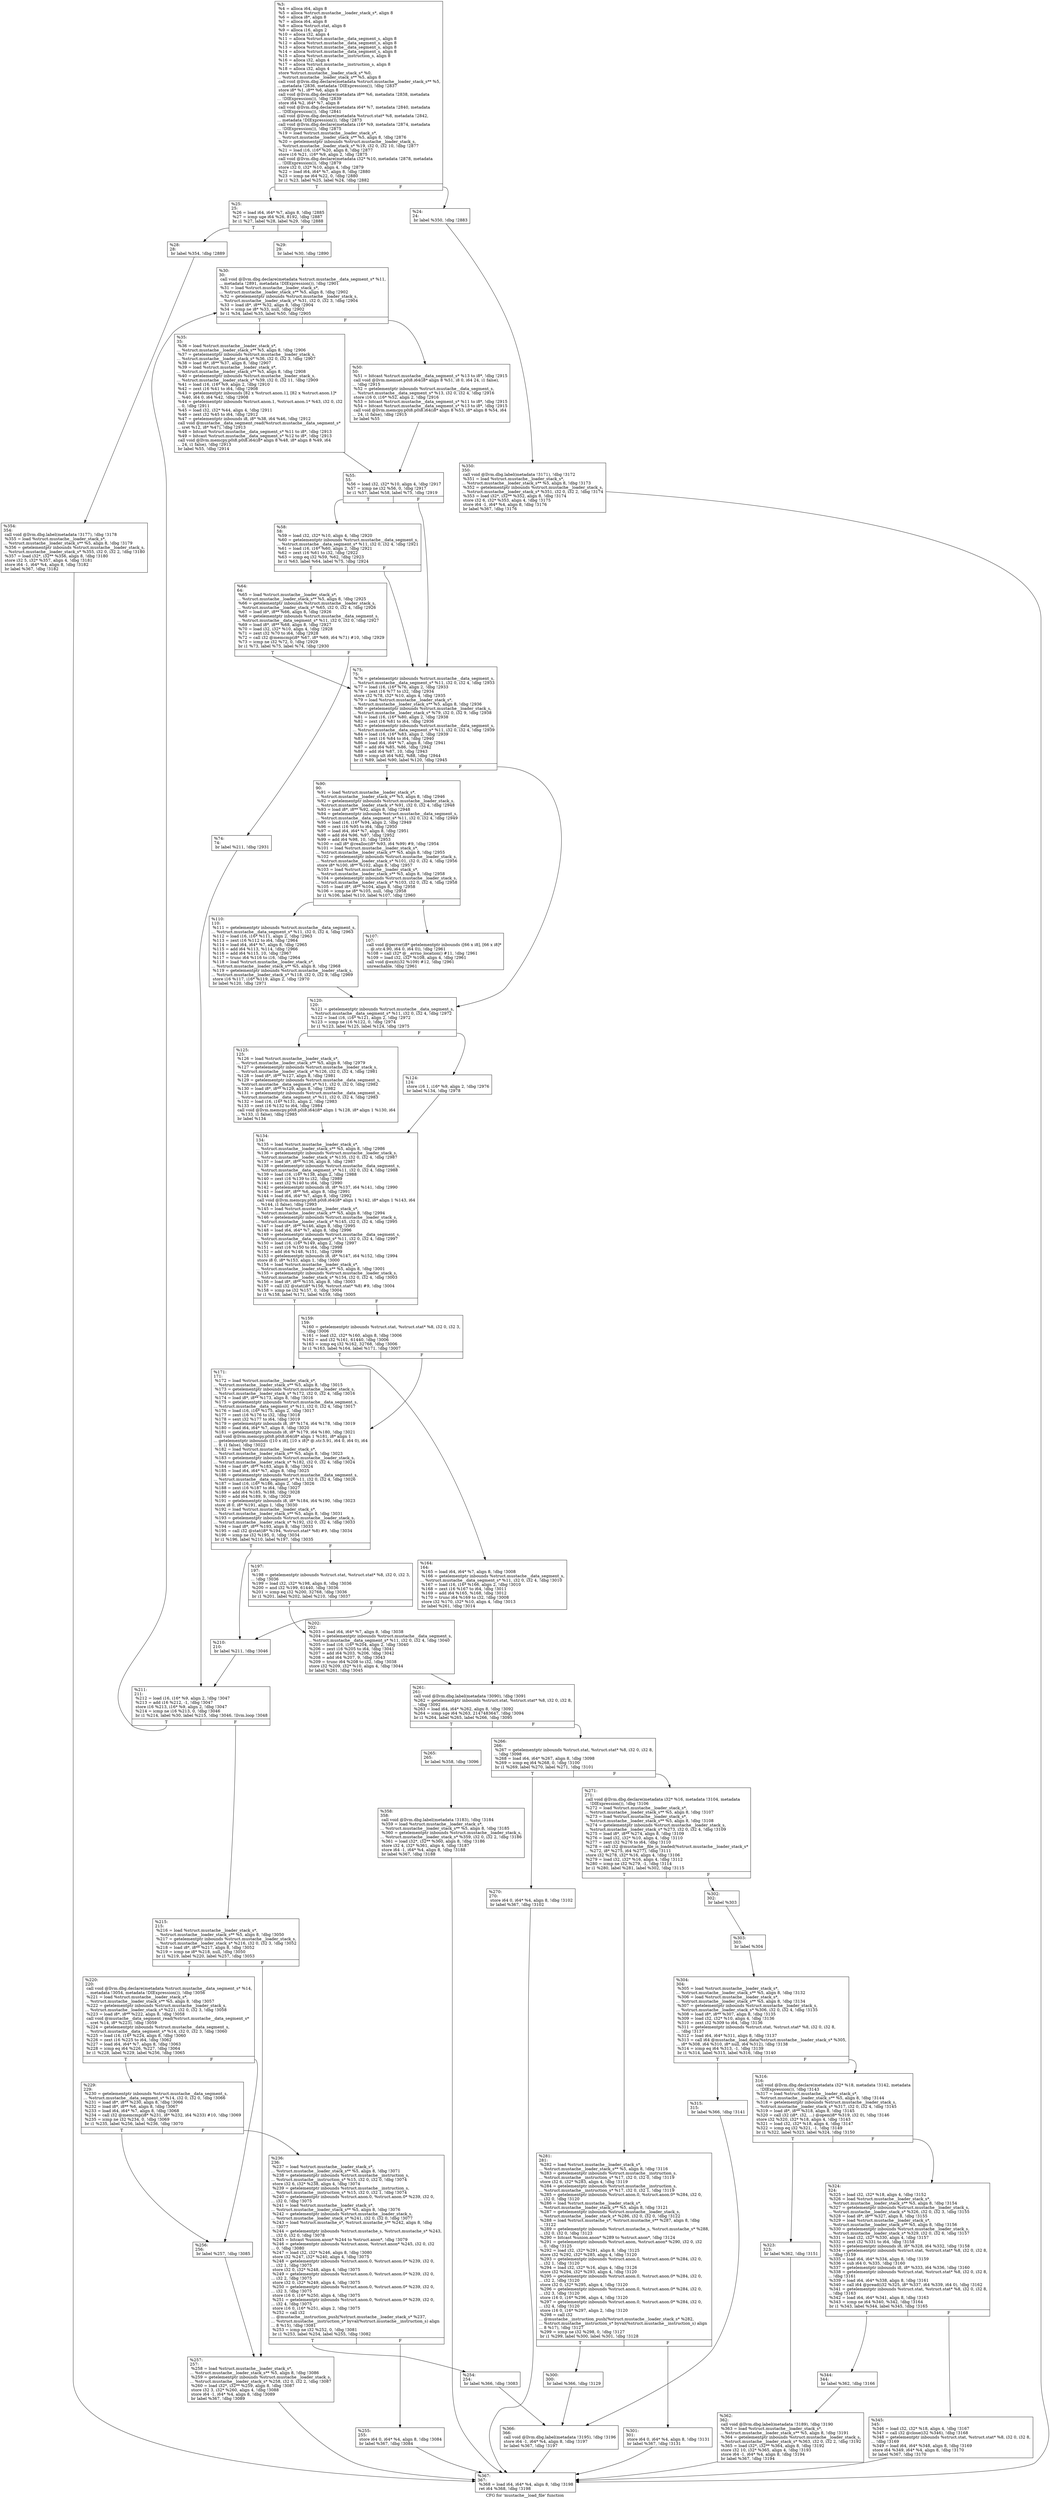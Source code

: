 digraph "CFG for 'mustache__load_file' function" {
	label="CFG for 'mustache__load_file' function";

	Node0x556851f8dc70 [shape=record,label="{%3:\l  %4 = alloca i64, align 8\l  %5 = alloca %struct.mustache__loader_stack_s*, align 8\l  %6 = alloca i8*, align 8\l  %7 = alloca i64, align 8\l  %8 = alloca %struct.stat, align 8\l  %9 = alloca i16, align 2\l  %10 = alloca i32, align 4\l  %11 = alloca %struct.mustache__data_segment_s, align 8\l  %12 = alloca %struct.mustache__data_segment_s, align 8\l  %13 = alloca %struct.mustache__data_segment_s, align 8\l  %14 = alloca %struct.mustache__data_segment_s, align 8\l  %15 = alloca %struct.mustache__instruction_s, align 8\l  %16 = alloca i32, align 4\l  %17 = alloca %struct.mustache__instruction_s, align 8\l  %18 = alloca i32, align 4\l  store %struct.mustache__loader_stack_s* %0,\l... %struct.mustache__loader_stack_s** %5, align 8\l  call void @llvm.dbg.declare(metadata %struct.mustache__loader_stack_s** %5,\l... metadata !2836, metadata !DIExpression()), !dbg !2837\l  store i8* %1, i8** %6, align 8\l  call void @llvm.dbg.declare(metadata i8** %6, metadata !2838, metadata\l... !DIExpression()), !dbg !2839\l  store i64 %2, i64* %7, align 8\l  call void @llvm.dbg.declare(metadata i64* %7, metadata !2840, metadata\l... !DIExpression()), !dbg !2841\l  call void @llvm.dbg.declare(metadata %struct.stat* %8, metadata !2842,\l... metadata !DIExpression()), !dbg !2873\l  call void @llvm.dbg.declare(metadata i16* %9, metadata !2874, metadata\l... !DIExpression()), !dbg !2875\l  %19 = load %struct.mustache__loader_stack_s*,\l... %struct.mustache__loader_stack_s** %5, align 8, !dbg !2876\l  %20 = getelementptr inbounds %struct.mustache__loader_stack_s,\l... %struct.mustache__loader_stack_s* %19, i32 0, i32 10, !dbg !2877\l  %21 = load i16, i16* %20, align 8, !dbg !2877\l  store i16 %21, i16* %9, align 2, !dbg !2875\l  call void @llvm.dbg.declare(metadata i32* %10, metadata !2878, metadata\l... !DIExpression()), !dbg !2879\l  store i32 0, i32* %10, align 4, !dbg !2879\l  %22 = load i64, i64* %7, align 8, !dbg !2880\l  %23 = icmp ne i64 %22, 0, !dbg !2880\l  br i1 %23, label %25, label %24, !dbg !2882\l|{<s0>T|<s1>F}}"];
	Node0x556851f8dc70:s0 -> Node0x556851f9abe0;
	Node0x556851f8dc70:s1 -> Node0x556851f9ab90;
	Node0x556851f9ab90 [shape=record,label="{%24:\l24:                                               \l  br label %350, !dbg !2883\l}"];
	Node0x556851f9ab90 -> Node0x556851f9bb80;
	Node0x556851f9abe0 [shape=record,label="{%25:\l25:                                               \l  %26 = load i64, i64* %7, align 8, !dbg !2885\l  %27 = icmp uge i64 %26, 8192, !dbg !2887\l  br i1 %27, label %28, label %29, !dbg !2888\l|{<s0>T|<s1>F}}"];
	Node0x556851f9abe0:s0 -> Node0x556851f9ac30;
	Node0x556851f9abe0:s1 -> Node0x556851f9ac80;
	Node0x556851f9ac30 [shape=record,label="{%28:\l28:                                               \l  br label %354, !dbg !2889\l}"];
	Node0x556851f9ac30 -> Node0x556851f9bbd0;
	Node0x556851f9ac80 [shape=record,label="{%29:\l29:                                               \l  br label %30, !dbg !2890\l}"];
	Node0x556851f9ac80 -> Node0x556851f9acd0;
	Node0x556851f9acd0 [shape=record,label="{%30:\l30:                                               \l  call void @llvm.dbg.declare(metadata %struct.mustache__data_segment_s* %11,\l... metadata !2891, metadata !DIExpression()), !dbg !2901\l  %31 = load %struct.mustache__loader_stack_s*,\l... %struct.mustache__loader_stack_s** %5, align 8, !dbg !2902\l  %32 = getelementptr inbounds %struct.mustache__loader_stack_s,\l... %struct.mustache__loader_stack_s* %31, i32 0, i32 3, !dbg !2904\l  %33 = load i8*, i8** %32, align 8, !dbg !2904\l  %34 = icmp ne i8* %33, null, !dbg !2902\l  br i1 %34, label %35, label %50, !dbg !2905\l|{<s0>T|<s1>F}}"];
	Node0x556851f9acd0:s0 -> Node0x556851f9ad20;
	Node0x556851f9acd0:s1 -> Node0x556851f9ad70;
	Node0x556851f9ad20 [shape=record,label="{%35:\l35:                                               \l  %36 = load %struct.mustache__loader_stack_s*,\l... %struct.mustache__loader_stack_s** %5, align 8, !dbg !2906\l  %37 = getelementptr inbounds %struct.mustache__loader_stack_s,\l... %struct.mustache__loader_stack_s* %36, i32 0, i32 3, !dbg !2907\l  %38 = load i8*, i8** %37, align 8, !dbg !2907\l  %39 = load %struct.mustache__loader_stack_s*,\l... %struct.mustache__loader_stack_s** %5, align 8, !dbg !2908\l  %40 = getelementptr inbounds %struct.mustache__loader_stack_s,\l... %struct.mustache__loader_stack_s* %39, i32 0, i32 11, !dbg !2909\l  %41 = load i16, i16* %9, align 2, !dbg !2910\l  %42 = zext i16 %41 to i64, !dbg !2908\l  %43 = getelementptr inbounds [82 x %struct.anon.1], [82 x %struct.anon.1]*\l... %40, i64 0, i64 %42, !dbg !2908\l  %44 = getelementptr inbounds %struct.anon.1, %struct.anon.1* %43, i32 0, i32\l... 0, !dbg !2911\l  %45 = load i32, i32* %44, align 4, !dbg !2911\l  %46 = zext i32 %45 to i64, !dbg !2912\l  %47 = getelementptr inbounds i8, i8* %38, i64 %46, !dbg !2912\l  call void @mustache__data_segment_read(%struct.mustache__data_segment_s*\l... sret %12, i8* %47), !dbg !2913\l  %48 = bitcast %struct.mustache__data_segment_s* %11 to i8*, !dbg !2913\l  %49 = bitcast %struct.mustache__data_segment_s* %12 to i8*, !dbg !2913\l  call void @llvm.memcpy.p0i8.p0i8.i64(i8* align 8 %48, i8* align 8 %49, i64\l... 24, i1 false), !dbg !2913\l  br label %55, !dbg !2914\l}"];
	Node0x556851f9ad20 -> Node0x556851f9adc0;
	Node0x556851f9ad70 [shape=record,label="{%50:\l50:                                               \l  %51 = bitcast %struct.mustache__data_segment_s* %13 to i8*, !dbg !2915\l  call void @llvm.memset.p0i8.i64(i8* align 8 %51, i8 0, i64 24, i1 false),\l... !dbg !2915\l  %52 = getelementptr inbounds %struct.mustache__data_segment_s,\l... %struct.mustache__data_segment_s* %13, i32 0, i32 4, !dbg !2916\l  store i16 0, i16* %52, align 2, !dbg !2916\l  %53 = bitcast %struct.mustache__data_segment_s* %11 to i8*, !dbg !2915\l  %54 = bitcast %struct.mustache__data_segment_s* %13 to i8*, !dbg !2915\l  call void @llvm.memcpy.p0i8.p0i8.i64(i8* align 8 %53, i8* align 8 %54, i64\l... 24, i1 false), !dbg !2915\l  br label %55\l}"];
	Node0x556851f9ad70 -> Node0x556851f9adc0;
	Node0x556851f9adc0 [shape=record,label="{%55:\l55:                                               \l  %56 = load i32, i32* %10, align 4, !dbg !2917\l  %57 = icmp ne i32 %56, 0, !dbg !2917\l  br i1 %57, label %58, label %75, !dbg !2919\l|{<s0>T|<s1>F}}"];
	Node0x556851f9adc0:s0 -> Node0x556851f9ae10;
	Node0x556851f9adc0:s1 -> Node0x556851f9af00;
	Node0x556851f9ae10 [shape=record,label="{%58:\l58:                                               \l  %59 = load i32, i32* %10, align 4, !dbg !2920\l  %60 = getelementptr inbounds %struct.mustache__data_segment_s,\l... %struct.mustache__data_segment_s* %11, i32 0, i32 4, !dbg !2921\l  %61 = load i16, i16* %60, align 2, !dbg !2921\l  %62 = zext i16 %61 to i32, !dbg !2922\l  %63 = icmp eq i32 %59, %62, !dbg !2923\l  br i1 %63, label %64, label %75, !dbg !2924\l|{<s0>T|<s1>F}}"];
	Node0x556851f9ae10:s0 -> Node0x556851f9ae60;
	Node0x556851f9ae10:s1 -> Node0x556851f9af00;
	Node0x556851f9ae60 [shape=record,label="{%64:\l64:                                               \l  %65 = load %struct.mustache__loader_stack_s*,\l... %struct.mustache__loader_stack_s** %5, align 8, !dbg !2925\l  %66 = getelementptr inbounds %struct.mustache__loader_stack_s,\l... %struct.mustache__loader_stack_s* %65, i32 0, i32 4, !dbg !2926\l  %67 = load i8*, i8** %66, align 8, !dbg !2926\l  %68 = getelementptr inbounds %struct.mustache__data_segment_s,\l... %struct.mustache__data_segment_s* %11, i32 0, i32 0, !dbg !2927\l  %69 = load i8*, i8** %68, align 8, !dbg !2927\l  %70 = load i32, i32* %10, align 4, !dbg !2928\l  %71 = zext i32 %70 to i64, !dbg !2928\l  %72 = call i32 @memcmp(i8* %67, i8* %69, i64 %71) #10, !dbg !2929\l  %73 = icmp ne i32 %72, 0, !dbg !2929\l  br i1 %73, label %75, label %74, !dbg !2930\l|{<s0>T|<s1>F}}"];
	Node0x556851f9ae60:s0 -> Node0x556851f9af00;
	Node0x556851f9ae60:s1 -> Node0x556851f9aeb0;
	Node0x556851f9aeb0 [shape=record,label="{%74:\l74:                                               \l  br label %211, !dbg !2931\l}"];
	Node0x556851f9aeb0 -> Node0x556851f9b360;
	Node0x556851f9af00 [shape=record,label="{%75:\l75:                                               \l  %76 = getelementptr inbounds %struct.mustache__data_segment_s,\l... %struct.mustache__data_segment_s* %11, i32 0, i32 4, !dbg !2933\l  %77 = load i16, i16* %76, align 2, !dbg !2933\l  %78 = zext i16 %77 to i32, !dbg !2934\l  store i32 %78, i32* %10, align 4, !dbg !2935\l  %79 = load %struct.mustache__loader_stack_s*,\l... %struct.mustache__loader_stack_s** %5, align 8, !dbg !2936\l  %80 = getelementptr inbounds %struct.mustache__loader_stack_s,\l... %struct.mustache__loader_stack_s* %79, i32 0, i32 9, !dbg !2938\l  %81 = load i16, i16* %80, align 2, !dbg !2938\l  %82 = zext i16 %81 to i64, !dbg !2936\l  %83 = getelementptr inbounds %struct.mustache__data_segment_s,\l... %struct.mustache__data_segment_s* %11, i32 0, i32 4, !dbg !2939\l  %84 = load i16, i16* %83, align 2, !dbg !2939\l  %85 = zext i16 %84 to i64, !dbg !2940\l  %86 = load i64, i64* %7, align 8, !dbg !2941\l  %87 = add i64 %85, %86, !dbg !2942\l  %88 = add i64 %87, 10, !dbg !2943\l  %89 = icmp ult i64 %82, %88, !dbg !2944\l  br i1 %89, label %90, label %120, !dbg !2945\l|{<s0>T|<s1>F}}"];
	Node0x556851f9af00:s0 -> Node0x556851f9af50;
	Node0x556851f9af00:s1 -> Node0x556851f9b040;
	Node0x556851f9af50 [shape=record,label="{%90:\l90:                                               \l  %91 = load %struct.mustache__loader_stack_s*,\l... %struct.mustache__loader_stack_s** %5, align 8, !dbg !2946\l  %92 = getelementptr inbounds %struct.mustache__loader_stack_s,\l... %struct.mustache__loader_stack_s* %91, i32 0, i32 4, !dbg !2948\l  %93 = load i8*, i8** %92, align 8, !dbg !2948\l  %94 = getelementptr inbounds %struct.mustache__data_segment_s,\l... %struct.mustache__data_segment_s* %11, i32 0, i32 4, !dbg !2949\l  %95 = load i16, i16* %94, align 2, !dbg !2949\l  %96 = zext i16 %95 to i64, !dbg !2950\l  %97 = load i64, i64* %7, align 8, !dbg !2951\l  %98 = add i64 %96, %97, !dbg !2952\l  %99 = add i64 %98, 10, !dbg !2953\l  %100 = call i8* @realloc(i8* %93, i64 %99) #9, !dbg !2954\l  %101 = load %struct.mustache__loader_stack_s*,\l... %struct.mustache__loader_stack_s** %5, align 8, !dbg !2955\l  %102 = getelementptr inbounds %struct.mustache__loader_stack_s,\l... %struct.mustache__loader_stack_s* %101, i32 0, i32 4, !dbg !2956\l  store i8* %100, i8** %102, align 8, !dbg !2957\l  %103 = load %struct.mustache__loader_stack_s*,\l... %struct.mustache__loader_stack_s** %5, align 8, !dbg !2958\l  %104 = getelementptr inbounds %struct.mustache__loader_stack_s,\l... %struct.mustache__loader_stack_s* %103, i32 0, i32 4, !dbg !2958\l  %105 = load i8*, i8** %104, align 8, !dbg !2958\l  %106 = icmp ne i8* %105, null, !dbg !2958\l  br i1 %106, label %110, label %107, !dbg !2960\l|{<s0>T|<s1>F}}"];
	Node0x556851f9af50:s0 -> Node0x556851f9aff0;
	Node0x556851f9af50:s1 -> Node0x556851f9afa0;
	Node0x556851f9afa0 [shape=record,label="{%107:\l107:                                              \l  call void @perror(i8* getelementptr inbounds ([66 x i8], [66 x i8]*\l... @.str.4.90, i64 0, i64 0)), !dbg !2961\l  %108 = call i32* @__errno_location() #11, !dbg !2961\l  %109 = load i32, i32* %108, align 4, !dbg !2961\l  call void @exit(i32 %109) #12, !dbg !2961\l  unreachable, !dbg !2961\l}"];
	Node0x556851f9aff0 [shape=record,label="{%110:\l110:                                              \l  %111 = getelementptr inbounds %struct.mustache__data_segment_s,\l... %struct.mustache__data_segment_s* %11, i32 0, i32 4, !dbg !2963\l  %112 = load i16, i16* %111, align 2, !dbg !2963\l  %113 = zext i16 %112 to i64, !dbg !2964\l  %114 = load i64, i64* %7, align 8, !dbg !2965\l  %115 = add i64 %113, %114, !dbg !2966\l  %116 = add i64 %115, 10, !dbg !2967\l  %117 = trunc i64 %116 to i16, !dbg !2964\l  %118 = load %struct.mustache__loader_stack_s*,\l... %struct.mustache__loader_stack_s** %5, align 8, !dbg !2968\l  %119 = getelementptr inbounds %struct.mustache__loader_stack_s,\l... %struct.mustache__loader_stack_s* %118, i32 0, i32 9, !dbg !2969\l  store i16 %117, i16* %119, align 2, !dbg !2970\l  br label %120, !dbg !2971\l}"];
	Node0x556851f9aff0 -> Node0x556851f9b040;
	Node0x556851f9b040 [shape=record,label="{%120:\l120:                                              \l  %121 = getelementptr inbounds %struct.mustache__data_segment_s,\l... %struct.mustache__data_segment_s* %11, i32 0, i32 4, !dbg !2972\l  %122 = load i16, i16* %121, align 2, !dbg !2972\l  %123 = icmp ne i16 %122, 0, !dbg !2974\l  br i1 %123, label %125, label %124, !dbg !2975\l|{<s0>T|<s1>F}}"];
	Node0x556851f9b040:s0 -> Node0x556851f9b0e0;
	Node0x556851f9b040:s1 -> Node0x556851f9b090;
	Node0x556851f9b090 [shape=record,label="{%124:\l124:                                              \l  store i16 1, i16* %9, align 2, !dbg !2976\l  br label %134, !dbg !2978\l}"];
	Node0x556851f9b090 -> Node0x556851f9b130;
	Node0x556851f9b0e0 [shape=record,label="{%125:\l125:                                              \l  %126 = load %struct.mustache__loader_stack_s*,\l... %struct.mustache__loader_stack_s** %5, align 8, !dbg !2979\l  %127 = getelementptr inbounds %struct.mustache__loader_stack_s,\l... %struct.mustache__loader_stack_s* %126, i32 0, i32 4, !dbg !2981\l  %128 = load i8*, i8** %127, align 8, !dbg !2981\l  %129 = getelementptr inbounds %struct.mustache__data_segment_s,\l... %struct.mustache__data_segment_s* %11, i32 0, i32 0, !dbg !2982\l  %130 = load i8*, i8** %129, align 8, !dbg !2982\l  %131 = getelementptr inbounds %struct.mustache__data_segment_s,\l... %struct.mustache__data_segment_s* %11, i32 0, i32 4, !dbg !2983\l  %132 = load i16, i16* %131, align 2, !dbg !2983\l  %133 = zext i16 %132 to i64, !dbg !2984\l  call void @llvm.memcpy.p0i8.p0i8.i64(i8* align 1 %128, i8* align 1 %130, i64\l... %133, i1 false), !dbg !2985\l  br label %134\l}"];
	Node0x556851f9b0e0 -> Node0x556851f9b130;
	Node0x556851f9b130 [shape=record,label="{%134:\l134:                                              \l  %135 = load %struct.mustache__loader_stack_s*,\l... %struct.mustache__loader_stack_s** %5, align 8, !dbg !2986\l  %136 = getelementptr inbounds %struct.mustache__loader_stack_s,\l... %struct.mustache__loader_stack_s* %135, i32 0, i32 4, !dbg !2987\l  %137 = load i8*, i8** %136, align 8, !dbg !2987\l  %138 = getelementptr inbounds %struct.mustache__data_segment_s,\l... %struct.mustache__data_segment_s* %11, i32 0, i32 4, !dbg !2988\l  %139 = load i16, i16* %138, align 2, !dbg !2988\l  %140 = zext i16 %139 to i32, !dbg !2989\l  %141 = sext i32 %140 to i64, !dbg !2990\l  %142 = getelementptr inbounds i8, i8* %137, i64 %141, !dbg !2990\l  %143 = load i8*, i8** %6, align 8, !dbg !2991\l  %144 = load i64, i64* %7, align 8, !dbg !2992\l  call void @llvm.memcpy.p0i8.p0i8.i64(i8* align 1 %142, i8* align 1 %143, i64\l... %144, i1 false), !dbg !2993\l  %145 = load %struct.mustache__loader_stack_s*,\l... %struct.mustache__loader_stack_s** %5, align 8, !dbg !2994\l  %146 = getelementptr inbounds %struct.mustache__loader_stack_s,\l... %struct.mustache__loader_stack_s* %145, i32 0, i32 4, !dbg !2995\l  %147 = load i8*, i8** %146, align 8, !dbg !2995\l  %148 = load i64, i64* %7, align 8, !dbg !2996\l  %149 = getelementptr inbounds %struct.mustache__data_segment_s,\l... %struct.mustache__data_segment_s* %11, i32 0, i32 4, !dbg !2997\l  %150 = load i16, i16* %149, align 2, !dbg !2997\l  %151 = zext i16 %150 to i64, !dbg !2998\l  %152 = add i64 %148, %151, !dbg !2999\l  %153 = getelementptr inbounds i8, i8* %147, i64 %152, !dbg !2994\l  store i8 0, i8* %153, align 1, !dbg !3000\l  %154 = load %struct.mustache__loader_stack_s*,\l... %struct.mustache__loader_stack_s** %5, align 8, !dbg !3001\l  %155 = getelementptr inbounds %struct.mustache__loader_stack_s,\l... %struct.mustache__loader_stack_s* %154, i32 0, i32 4, !dbg !3003\l  %156 = load i8*, i8** %155, align 8, !dbg !3003\l  %157 = call i32 @stat(i8* %156, %struct.stat* %8) #9, !dbg !3004\l  %158 = icmp ne i32 %157, 0, !dbg !3004\l  br i1 %158, label %171, label %159, !dbg !3005\l|{<s0>T|<s1>F}}"];
	Node0x556851f9b130:s0 -> Node0x556851f9b220;
	Node0x556851f9b130:s1 -> Node0x556851f9b180;
	Node0x556851f9b180 [shape=record,label="{%159:\l159:                                              \l  %160 = getelementptr inbounds %struct.stat, %struct.stat* %8, i32 0, i32 3,\l... !dbg !3006\l  %161 = load i32, i32* %160, align 8, !dbg !3006\l  %162 = and i32 %161, 61440, !dbg !3006\l  %163 = icmp eq i32 %162, 32768, !dbg !3006\l  br i1 %163, label %164, label %171, !dbg !3007\l|{<s0>T|<s1>F}}"];
	Node0x556851f9b180:s0 -> Node0x556851f9b1d0;
	Node0x556851f9b180:s1 -> Node0x556851f9b220;
	Node0x556851f9b1d0 [shape=record,label="{%164:\l164:                                              \l  %165 = load i64, i64* %7, align 8, !dbg !3008\l  %166 = getelementptr inbounds %struct.mustache__data_segment_s,\l... %struct.mustache__data_segment_s* %11, i32 0, i32 4, !dbg !3010\l  %167 = load i16, i16* %166, align 2, !dbg !3010\l  %168 = zext i16 %167 to i64, !dbg !3011\l  %169 = add i64 %165, %168, !dbg !3012\l  %170 = trunc i64 %169 to i32, !dbg !3008\l  store i32 %170, i32* %10, align 4, !dbg !3013\l  br label %261, !dbg !3014\l}"];
	Node0x556851f9b1d0 -> Node0x556851f9b630;
	Node0x556851f9b220 [shape=record,label="{%171:\l171:                                              \l  %172 = load %struct.mustache__loader_stack_s*,\l... %struct.mustache__loader_stack_s** %5, align 8, !dbg !3015\l  %173 = getelementptr inbounds %struct.mustache__loader_stack_s,\l... %struct.mustache__loader_stack_s* %172, i32 0, i32 4, !dbg !3016\l  %174 = load i8*, i8** %173, align 8, !dbg !3016\l  %175 = getelementptr inbounds %struct.mustache__data_segment_s,\l... %struct.mustache__data_segment_s* %11, i32 0, i32 4, !dbg !3017\l  %176 = load i16, i16* %175, align 2, !dbg !3017\l  %177 = zext i16 %176 to i32, !dbg !3018\l  %178 = sext i32 %177 to i64, !dbg !3019\l  %179 = getelementptr inbounds i8, i8* %174, i64 %178, !dbg !3019\l  %180 = load i64, i64* %7, align 8, !dbg !3020\l  %181 = getelementptr inbounds i8, i8* %179, i64 %180, !dbg !3021\l  call void @llvm.memcpy.p0i8.p0i8.i64(i8* align 1 %181, i8* align 1\l... getelementptr inbounds ([10 x i8], [10 x i8]* @.str.5.91, i64 0, i64 0), i64\l... 9, i1 false), !dbg !3022\l  %182 = load %struct.mustache__loader_stack_s*,\l... %struct.mustache__loader_stack_s** %5, align 8, !dbg !3023\l  %183 = getelementptr inbounds %struct.mustache__loader_stack_s,\l... %struct.mustache__loader_stack_s* %182, i32 0, i32 4, !dbg !3024\l  %184 = load i8*, i8** %183, align 8, !dbg !3024\l  %185 = load i64, i64* %7, align 8, !dbg !3025\l  %186 = getelementptr inbounds %struct.mustache__data_segment_s,\l... %struct.mustache__data_segment_s* %11, i32 0, i32 4, !dbg !3026\l  %187 = load i16, i16* %186, align 2, !dbg !3026\l  %188 = zext i16 %187 to i64, !dbg !3027\l  %189 = add i64 %185, %188, !dbg !3028\l  %190 = add i64 %189, 9, !dbg !3029\l  %191 = getelementptr inbounds i8, i8* %184, i64 %190, !dbg !3023\l  store i8 0, i8* %191, align 1, !dbg !3030\l  %192 = load %struct.mustache__loader_stack_s*,\l... %struct.mustache__loader_stack_s** %5, align 8, !dbg !3031\l  %193 = getelementptr inbounds %struct.mustache__loader_stack_s,\l... %struct.mustache__loader_stack_s* %192, i32 0, i32 4, !dbg !3033\l  %194 = load i8*, i8** %193, align 8, !dbg !3033\l  %195 = call i32 @stat(i8* %194, %struct.stat* %8) #9, !dbg !3034\l  %196 = icmp ne i32 %195, 0, !dbg !3034\l  br i1 %196, label %210, label %197, !dbg !3035\l|{<s0>T|<s1>F}}"];
	Node0x556851f9b220:s0 -> Node0x556851f9b310;
	Node0x556851f9b220:s1 -> Node0x556851f9b270;
	Node0x556851f9b270 [shape=record,label="{%197:\l197:                                              \l  %198 = getelementptr inbounds %struct.stat, %struct.stat* %8, i32 0, i32 3,\l... !dbg !3036\l  %199 = load i32, i32* %198, align 8, !dbg !3036\l  %200 = and i32 %199, 61440, !dbg !3036\l  %201 = icmp eq i32 %200, 32768, !dbg !3036\l  br i1 %201, label %202, label %210, !dbg !3037\l|{<s0>T|<s1>F}}"];
	Node0x556851f9b270:s0 -> Node0x556851f9b2c0;
	Node0x556851f9b270:s1 -> Node0x556851f9b310;
	Node0x556851f9b2c0 [shape=record,label="{%202:\l202:                                              \l  %203 = load i64, i64* %7, align 8, !dbg !3038\l  %204 = getelementptr inbounds %struct.mustache__data_segment_s,\l... %struct.mustache__data_segment_s* %11, i32 0, i32 4, !dbg !3040\l  %205 = load i16, i16* %204, align 2, !dbg !3040\l  %206 = zext i16 %205 to i64, !dbg !3041\l  %207 = add i64 %203, %206, !dbg !3042\l  %208 = add i64 %207, 9, !dbg !3043\l  %209 = trunc i64 %208 to i32, !dbg !3038\l  store i32 %209, i32* %10, align 4, !dbg !3044\l  br label %261, !dbg !3045\l}"];
	Node0x556851f9b2c0 -> Node0x556851f9b630;
	Node0x556851f9b310 [shape=record,label="{%210:\l210:                                              \l  br label %211, !dbg !3046\l}"];
	Node0x556851f9b310 -> Node0x556851f9b360;
	Node0x556851f9b360 [shape=record,label="{%211:\l211:                                              \l  %212 = load i16, i16* %9, align 2, !dbg !3047\l  %213 = add i16 %212, -1, !dbg !3047\l  store i16 %213, i16* %9, align 2, !dbg !3047\l  %214 = icmp ne i16 %213, 0, !dbg !3046\l  br i1 %214, label %30, label %215, !dbg !3046, !llvm.loop !3048\l|{<s0>T|<s1>F}}"];
	Node0x556851f9b360:s0 -> Node0x556851f9acd0;
	Node0x556851f9b360:s1 -> Node0x556851f9b3b0;
	Node0x556851f9b3b0 [shape=record,label="{%215:\l215:                                              \l  %216 = load %struct.mustache__loader_stack_s*,\l... %struct.mustache__loader_stack_s** %5, align 8, !dbg !3050\l  %217 = getelementptr inbounds %struct.mustache__loader_stack_s,\l... %struct.mustache__loader_stack_s* %216, i32 0, i32 3, !dbg !3052\l  %218 = load i8*, i8** %217, align 8, !dbg !3052\l  %219 = icmp ne i8* %218, null, !dbg !3050\l  br i1 %219, label %220, label %257, !dbg !3053\l|{<s0>T|<s1>F}}"];
	Node0x556851f9b3b0:s0 -> Node0x556851f9b400;
	Node0x556851f9b3b0:s1 -> Node0x556851f9b5e0;
	Node0x556851f9b400 [shape=record,label="{%220:\l220:                                              \l  call void @llvm.dbg.declare(metadata %struct.mustache__data_segment_s* %14,\l... metadata !3054, metadata !DIExpression()), !dbg !3056\l  %221 = load %struct.mustache__loader_stack_s*,\l... %struct.mustache__loader_stack_s** %5, align 8, !dbg !3057\l  %222 = getelementptr inbounds %struct.mustache__loader_stack_s,\l... %struct.mustache__loader_stack_s* %221, i32 0, i32 3, !dbg !3058\l  %223 = load i8*, i8** %222, align 8, !dbg !3058\l  call void @mustache__data_segment_read(%struct.mustache__data_segment_s*\l... sret %14, i8* %223), !dbg !3059\l  %224 = getelementptr inbounds %struct.mustache__data_segment_s,\l... %struct.mustache__data_segment_s* %14, i32 0, i32 3, !dbg !3060\l  %225 = load i16, i16* %224, align 8, !dbg !3060\l  %226 = zext i16 %225 to i64, !dbg !3062\l  %227 = load i64, i64* %7, align 8, !dbg !3063\l  %228 = icmp eq i64 %226, %227, !dbg !3064\l  br i1 %228, label %229, label %256, !dbg !3065\l|{<s0>T|<s1>F}}"];
	Node0x556851f9b400:s0 -> Node0x556851f9b450;
	Node0x556851f9b400:s1 -> Node0x556851f9b590;
	Node0x556851f9b450 [shape=record,label="{%229:\l229:                                              \l  %230 = getelementptr inbounds %struct.mustache__data_segment_s,\l... %struct.mustache__data_segment_s* %14, i32 0, i32 0, !dbg !3066\l  %231 = load i8*, i8** %230, align 8, !dbg !3066\l  %232 = load i8*, i8** %6, align 8, !dbg !3067\l  %233 = load i64, i64* %7, align 8, !dbg !3068\l  %234 = call i32 @memcmp(i8* %231, i8* %232, i64 %233) #10, !dbg !3069\l  %235 = icmp ne i32 %234, 0, !dbg !3069\l  br i1 %235, label %256, label %236, !dbg !3070\l|{<s0>T|<s1>F}}"];
	Node0x556851f9b450:s0 -> Node0x556851f9b590;
	Node0x556851f9b450:s1 -> Node0x556851f9b4a0;
	Node0x556851f9b4a0 [shape=record,label="{%236:\l236:                                              \l  %237 = load %struct.mustache__loader_stack_s*,\l... %struct.mustache__loader_stack_s** %5, align 8, !dbg !3071\l  %238 = getelementptr inbounds %struct.mustache__instruction_s,\l... %struct.mustache__instruction_s* %15, i32 0, i32 0, !dbg !3074\l  store i32 6, i32* %238, align 4, !dbg !3074\l  %239 = getelementptr inbounds %struct.mustache__instruction_s,\l... %struct.mustache__instruction_s* %15, i32 0, i32 1, !dbg !3074\l  %240 = getelementptr inbounds %struct.anon.0, %struct.anon.0* %239, i32 0,\l... i32 0, !dbg !3075\l  %241 = load %struct.mustache__loader_stack_s*,\l... %struct.mustache__loader_stack_s** %5, align 8, !dbg !3076\l  %242 = getelementptr inbounds %struct.mustache__loader_stack_s,\l... %struct.mustache__loader_stack_s* %241, i32 0, i32 0, !dbg !3077\l  %243 = load %struct.mustache_s*, %struct.mustache_s** %242, align 8, !dbg\l... !3077\l  %244 = getelementptr inbounds %struct.mustache_s, %struct.mustache_s* %243,\l... i32 0, i32 0, !dbg !3078\l  %245 = bitcast %union.anon* %244 to %struct.anon*, !dbg !3079\l  %246 = getelementptr inbounds %struct.anon, %struct.anon* %245, i32 0, i32\l... 0, !dbg !3080\l  %247 = load i32, i32* %246, align 8, !dbg !3080\l  store i32 %247, i32* %240, align 4, !dbg !3075\l  %248 = getelementptr inbounds %struct.anon.0, %struct.anon.0* %239, i32 0,\l... i32 1, !dbg !3075\l  store i32 0, i32* %248, align 4, !dbg !3075\l  %249 = getelementptr inbounds %struct.anon.0, %struct.anon.0* %239, i32 0,\l... i32 2, !dbg !3075\l  store i32 0, i32* %249, align 4, !dbg !3075\l  %250 = getelementptr inbounds %struct.anon.0, %struct.anon.0* %239, i32 0,\l... i32 3, !dbg !3075\l  store i16 0, i16* %250, align 4, !dbg !3075\l  %251 = getelementptr inbounds %struct.anon.0, %struct.anon.0* %239, i32 0,\l... i32 4, !dbg !3075\l  store i16 0, i16* %251, align 2, !dbg !3075\l  %252 = call i32\l... @mustache__instruction_push(%struct.mustache__loader_stack_s* %237,\l... %struct.mustache__instruction_s* byval(%struct.mustache__instruction_s) align\l... 8 %15), !dbg !3081\l  %253 = icmp ne i32 %252, 0, !dbg !3081\l  br i1 %253, label %254, label %255, !dbg !3082\l|{<s0>T|<s1>F}}"];
	Node0x556851f9b4a0:s0 -> Node0x556851f9b4f0;
	Node0x556851f9b4a0:s1 -> Node0x556851f9b540;
	Node0x556851f9b4f0 [shape=record,label="{%254:\l254:                                              \l  br label %366, !dbg !3083\l}"];
	Node0x556851f9b4f0 -> Node0x556851f9bcc0;
	Node0x556851f9b540 [shape=record,label="{%255:\l255:                                              \l  store i64 0, i64* %4, align 8, !dbg !3084\l  br label %367, !dbg !3084\l}"];
	Node0x556851f9b540 -> Node0x556851f9bd10;
	Node0x556851f9b590 [shape=record,label="{%256:\l256:                                              \l  br label %257, !dbg !3085\l}"];
	Node0x556851f9b590 -> Node0x556851f9b5e0;
	Node0x556851f9b5e0 [shape=record,label="{%257:\l257:                                              \l  %258 = load %struct.mustache__loader_stack_s*,\l... %struct.mustache__loader_stack_s** %5, align 8, !dbg !3086\l  %259 = getelementptr inbounds %struct.mustache__loader_stack_s,\l... %struct.mustache__loader_stack_s* %258, i32 0, i32 2, !dbg !3087\l  %260 = load i32*, i32** %259, align 8, !dbg !3087\l  store i32 3, i32* %260, align 4, !dbg !3088\l  store i64 -1, i64* %4, align 8, !dbg !3089\l  br label %367, !dbg !3089\l}"];
	Node0x556851f9b5e0 -> Node0x556851f9bd10;
	Node0x556851f9b630 [shape=record,label="{%261:\l261:                                              \l  call void @llvm.dbg.label(metadata !3090), !dbg !3091\l  %262 = getelementptr inbounds %struct.stat, %struct.stat* %8, i32 0, i32 8,\l... !dbg !3092\l  %263 = load i64, i64* %262, align 8, !dbg !3092\l  %264 = icmp sge i64 %263, 2147483647, !dbg !3094\l  br i1 %264, label %265, label %266, !dbg !3095\l|{<s0>T|<s1>F}}"];
	Node0x556851f9b630:s0 -> Node0x556851f9b680;
	Node0x556851f9b630:s1 -> Node0x556851f9b6d0;
	Node0x556851f9b680 [shape=record,label="{%265:\l265:                                              \l  br label %358, !dbg !3096\l}"];
	Node0x556851f9b680 -> Node0x556851f9bc20;
	Node0x556851f9b6d0 [shape=record,label="{%266:\l266:                                              \l  %267 = getelementptr inbounds %struct.stat, %struct.stat* %8, i32 0, i32 8,\l... !dbg !3098\l  %268 = load i64, i64* %267, align 8, !dbg !3098\l  %269 = icmp eq i64 %268, 0, !dbg !3100\l  br i1 %269, label %270, label %271, !dbg !3101\l|{<s0>T|<s1>F}}"];
	Node0x556851f9b6d0:s0 -> Node0x556851f9b720;
	Node0x556851f9b6d0:s1 -> Node0x556851f9b770;
	Node0x556851f9b720 [shape=record,label="{%270:\l270:                                              \l  store i64 0, i64* %4, align 8, !dbg !3102\l  br label %367, !dbg !3102\l}"];
	Node0x556851f9b720 -> Node0x556851f9bd10;
	Node0x556851f9b770 [shape=record,label="{%271:\l271:                                              \l  call void @llvm.dbg.declare(metadata i32* %16, metadata !3104, metadata\l... !DIExpression()), !dbg !3106\l  %272 = load %struct.mustache__loader_stack_s*,\l... %struct.mustache__loader_stack_s** %5, align 8, !dbg !3107\l  %273 = load %struct.mustache__loader_stack_s*,\l... %struct.mustache__loader_stack_s** %5, align 8, !dbg !3108\l  %274 = getelementptr inbounds %struct.mustache__loader_stack_s,\l... %struct.mustache__loader_stack_s* %273, i32 0, i32 4, !dbg !3109\l  %275 = load i8*, i8** %274, align 8, !dbg !3109\l  %276 = load i32, i32* %10, align 4, !dbg !3110\l  %277 = zext i32 %276 to i64, !dbg !3110\l  %278 = call i32 @mustache__file_is_loaded(%struct.mustache__loader_stack_s*\l... %272, i8* %275, i64 %277), !dbg !3111\l  store i32 %278, i32* %16, align 4, !dbg !3106\l  %279 = load i32, i32* %16, align 4, !dbg !3112\l  %280 = icmp ne i32 %279, -1, !dbg !3114\l  br i1 %280, label %281, label %302, !dbg !3115\l|{<s0>T|<s1>F}}"];
	Node0x556851f9b770:s0 -> Node0x556851f9b7c0;
	Node0x556851f9b770:s1 -> Node0x556851f9b8b0;
	Node0x556851f9b7c0 [shape=record,label="{%281:\l281:                                              \l  %282 = load %struct.mustache__loader_stack_s*,\l... %struct.mustache__loader_stack_s** %5, align 8, !dbg !3116\l  %283 = getelementptr inbounds %struct.mustache__instruction_s,\l... %struct.mustache__instruction_s* %17, i32 0, i32 0, !dbg !3119\l  store i32 6, i32* %283, align 4, !dbg !3119\l  %284 = getelementptr inbounds %struct.mustache__instruction_s,\l... %struct.mustache__instruction_s* %17, i32 0, i32 1, !dbg !3119\l  %285 = getelementptr inbounds %struct.anon.0, %struct.anon.0* %284, i32 0,\l... i32 0, !dbg !3120\l  %286 = load %struct.mustache__loader_stack_s*,\l... %struct.mustache__loader_stack_s** %5, align 8, !dbg !3121\l  %287 = getelementptr inbounds %struct.mustache__loader_stack_s,\l... %struct.mustache__loader_stack_s* %286, i32 0, i32 0, !dbg !3122\l  %288 = load %struct.mustache_s*, %struct.mustache_s** %287, align 8, !dbg\l... !3122\l  %289 = getelementptr inbounds %struct.mustache_s, %struct.mustache_s* %288,\l... i32 0, i32 0, !dbg !3123\l  %290 = bitcast %union.anon* %289 to %struct.anon*, !dbg !3124\l  %291 = getelementptr inbounds %struct.anon, %struct.anon* %290, i32 0, i32\l... 0, !dbg !3125\l  %292 = load i32, i32* %291, align 8, !dbg !3125\l  store i32 %292, i32* %285, align 4, !dbg !3120\l  %293 = getelementptr inbounds %struct.anon.0, %struct.anon.0* %284, i32 0,\l... i32 1, !dbg !3120\l  %294 = load i32, i32* %16, align 4, !dbg !3126\l  store i32 %294, i32* %293, align 4, !dbg !3120\l  %295 = getelementptr inbounds %struct.anon.0, %struct.anon.0* %284, i32 0,\l... i32 2, !dbg !3120\l  store i32 0, i32* %295, align 4, !dbg !3120\l  %296 = getelementptr inbounds %struct.anon.0, %struct.anon.0* %284, i32 0,\l... i32 3, !dbg !3120\l  store i16 0, i16* %296, align 4, !dbg !3120\l  %297 = getelementptr inbounds %struct.anon.0, %struct.anon.0* %284, i32 0,\l... i32 4, !dbg !3120\l  store i16 0, i16* %297, align 2, !dbg !3120\l  %298 = call i32\l... @mustache__instruction_push(%struct.mustache__loader_stack_s* %282,\l... %struct.mustache__instruction_s* byval(%struct.mustache__instruction_s) align\l... 8 %17), !dbg !3127\l  %299 = icmp ne i32 %298, 0, !dbg !3127\l  br i1 %299, label %300, label %301, !dbg !3128\l|{<s0>T|<s1>F}}"];
	Node0x556851f9b7c0:s0 -> Node0x556851f9b810;
	Node0x556851f9b7c0:s1 -> Node0x556851f9b860;
	Node0x556851f9b810 [shape=record,label="{%300:\l300:                                              \l  br label %366, !dbg !3129\l}"];
	Node0x556851f9b810 -> Node0x556851f9bcc0;
	Node0x556851f9b860 [shape=record,label="{%301:\l301:                                              \l  store i64 0, i64* %4, align 8, !dbg !3131\l  br label %367, !dbg !3131\l}"];
	Node0x556851f9b860 -> Node0x556851f9bd10;
	Node0x556851f9b8b0 [shape=record,label="{%302:\l302:                                              \l  br label %303\l}"];
	Node0x556851f9b8b0 -> Node0x556851f9b900;
	Node0x556851f9b900 [shape=record,label="{%303:\l303:                                              \l  br label %304\l}"];
	Node0x556851f9b900 -> Node0x556851f9b950;
	Node0x556851f9b950 [shape=record,label="{%304:\l304:                                              \l  %305 = load %struct.mustache__loader_stack_s*,\l... %struct.mustache__loader_stack_s** %5, align 8, !dbg !3132\l  %306 = load %struct.mustache__loader_stack_s*,\l... %struct.mustache__loader_stack_s** %5, align 8, !dbg !3134\l  %307 = getelementptr inbounds %struct.mustache__loader_stack_s,\l... %struct.mustache__loader_stack_s* %306, i32 0, i32 4, !dbg !3135\l  %308 = load i8*, i8** %307, align 8, !dbg !3135\l  %309 = load i32, i32* %10, align 4, !dbg !3136\l  %310 = zext i32 %309 to i64, !dbg !3136\l  %311 = getelementptr inbounds %struct.stat, %struct.stat* %8, i32 0, i32 8,\l... !dbg !3137\l  %312 = load i64, i64* %311, align 8, !dbg !3137\l  %313 = call i64 @mustache__load_data(%struct.mustache__loader_stack_s* %305,\l... i8* %308, i64 %310, i8* null, i64 %312), !dbg !3138\l  %314 = icmp eq i64 %313, -1, !dbg !3139\l  br i1 %314, label %315, label %316, !dbg !3140\l|{<s0>T|<s1>F}}"];
	Node0x556851f9b950:s0 -> Node0x556851f9b9a0;
	Node0x556851f9b950:s1 -> Node0x556851f9b9f0;
	Node0x556851f9b9a0 [shape=record,label="{%315:\l315:                                              \l  br label %366, !dbg !3141\l}"];
	Node0x556851f9b9a0 -> Node0x556851f9bcc0;
	Node0x556851f9b9f0 [shape=record,label="{%316:\l316:                                              \l  call void @llvm.dbg.declare(metadata i32* %18, metadata !3142, metadata\l... !DIExpression()), !dbg !3143\l  %317 = load %struct.mustache__loader_stack_s*,\l... %struct.mustache__loader_stack_s** %5, align 8, !dbg !3144\l  %318 = getelementptr inbounds %struct.mustache__loader_stack_s,\l... %struct.mustache__loader_stack_s* %317, i32 0, i32 4, !dbg !3145\l  %319 = load i8*, i8** %318, align 8, !dbg !3145\l  %320 = call i32 (i8*, i32, ...) @open(i8* %319, i32 0), !dbg !3146\l  store i32 %320, i32* %18, align 4, !dbg !3143\l  %321 = load i32, i32* %18, align 4, !dbg !3147\l  %322 = icmp eq i32 %321, -1, !dbg !3149\l  br i1 %322, label %323, label %324, !dbg !3150\l|{<s0>T|<s1>F}}"];
	Node0x556851f9b9f0:s0 -> Node0x556851f9ba40;
	Node0x556851f9b9f0:s1 -> Node0x556851f9ba90;
	Node0x556851f9ba40 [shape=record,label="{%323:\l323:                                              \l  br label %362, !dbg !3151\l}"];
	Node0x556851f9ba40 -> Node0x556851f9bc70;
	Node0x556851f9ba90 [shape=record,label="{%324:\l324:                                              \l  %325 = load i32, i32* %18, align 4, !dbg !3152\l  %326 = load %struct.mustache__loader_stack_s*,\l... %struct.mustache__loader_stack_s** %5, align 8, !dbg !3154\l  %327 = getelementptr inbounds %struct.mustache__loader_stack_s,\l... %struct.mustache__loader_stack_s* %326, i32 0, i32 3, !dbg !3155\l  %328 = load i8*, i8** %327, align 8, !dbg !3155\l  %329 = load %struct.mustache__loader_stack_s*,\l... %struct.mustache__loader_stack_s** %5, align 8, !dbg !3156\l  %330 = getelementptr inbounds %struct.mustache__loader_stack_s,\l... %struct.mustache__loader_stack_s* %329, i32 0, i32 6, !dbg !3157\l  %331 = load i32, i32* %330, align 4, !dbg !3157\l  %332 = zext i32 %331 to i64, !dbg !3158\l  %333 = getelementptr inbounds i8, i8* %328, i64 %332, !dbg !3158\l  %334 = getelementptr inbounds %struct.stat, %struct.stat* %8, i32 0, i32 8,\l... !dbg !3159\l  %335 = load i64, i64* %334, align 8, !dbg !3159\l  %336 = sub i64 0, %335, !dbg !3160\l  %337 = getelementptr inbounds i8, i8* %333, i64 %336, !dbg !3160\l  %338 = getelementptr inbounds %struct.stat, %struct.stat* %8, i32 0, i32 8,\l... !dbg !3161\l  %339 = load i64, i64* %338, align 8, !dbg !3161\l  %340 = call i64 @pread(i32 %325, i8* %337, i64 %339, i64 0), !dbg !3162\l  %341 = getelementptr inbounds %struct.stat, %struct.stat* %8, i32 0, i32 8,\l... !dbg !3163\l  %342 = load i64, i64* %341, align 8, !dbg !3163\l  %343 = icmp ne i64 %340, %342, !dbg !3164\l  br i1 %343, label %344, label %345, !dbg !3165\l|{<s0>T|<s1>F}}"];
	Node0x556851f9ba90:s0 -> Node0x556851f9bae0;
	Node0x556851f9ba90:s1 -> Node0x556851f9bb30;
	Node0x556851f9bae0 [shape=record,label="{%344:\l344:                                              \l  br label %362, !dbg !3166\l}"];
	Node0x556851f9bae0 -> Node0x556851f9bc70;
	Node0x556851f9bb30 [shape=record,label="{%345:\l345:                                              \l  %346 = load i32, i32* %18, align 4, !dbg !3167\l  %347 = call i32 @close(i32 %346), !dbg !3168\l  %348 = getelementptr inbounds %struct.stat, %struct.stat* %8, i32 0, i32 8,\l... !dbg !3169\l  %349 = load i64, i64* %348, align 8, !dbg !3169\l  store i64 %349, i64* %4, align 8, !dbg !3170\l  br label %367, !dbg !3170\l}"];
	Node0x556851f9bb30 -> Node0x556851f9bd10;
	Node0x556851f9bb80 [shape=record,label="{%350:\l350:                                              \l  call void @llvm.dbg.label(metadata !3171), !dbg !3172\l  %351 = load %struct.mustache__loader_stack_s*,\l... %struct.mustache__loader_stack_s** %5, align 8, !dbg !3173\l  %352 = getelementptr inbounds %struct.mustache__loader_stack_s,\l... %struct.mustache__loader_stack_s* %351, i32 0, i32 2, !dbg !3174\l  %353 = load i32*, i32** %352, align 8, !dbg !3174\l  store i32 6, i32* %353, align 4, !dbg !3175\l  store i64 -1, i64* %4, align 8, !dbg !3176\l  br label %367, !dbg !3176\l}"];
	Node0x556851f9bb80 -> Node0x556851f9bd10;
	Node0x556851f9bbd0 [shape=record,label="{%354:\l354:                                              \l  call void @llvm.dbg.label(metadata !3177), !dbg !3178\l  %355 = load %struct.mustache__loader_stack_s*,\l... %struct.mustache__loader_stack_s** %5, align 8, !dbg !3179\l  %356 = getelementptr inbounds %struct.mustache__loader_stack_s,\l... %struct.mustache__loader_stack_s* %355, i32 0, i32 2, !dbg !3180\l  %357 = load i32*, i32** %356, align 8, !dbg !3180\l  store i32 5, i32* %357, align 4, !dbg !3181\l  store i64 -1, i64* %4, align 8, !dbg !3182\l  br label %367, !dbg !3182\l}"];
	Node0x556851f9bbd0 -> Node0x556851f9bd10;
	Node0x556851f9bc20 [shape=record,label="{%358:\l358:                                              \l  call void @llvm.dbg.label(metadata !3183), !dbg !3184\l  %359 = load %struct.mustache__loader_stack_s*,\l... %struct.mustache__loader_stack_s** %5, align 8, !dbg !3185\l  %360 = getelementptr inbounds %struct.mustache__loader_stack_s,\l... %struct.mustache__loader_stack_s* %359, i32 0, i32 2, !dbg !3186\l  %361 = load i32*, i32** %360, align 8, !dbg !3186\l  store i32 4, i32* %361, align 4, !dbg !3187\l  store i64 -1, i64* %4, align 8, !dbg !3188\l  br label %367, !dbg !3188\l}"];
	Node0x556851f9bc20 -> Node0x556851f9bd10;
	Node0x556851f9bc70 [shape=record,label="{%362:\l362:                                              \l  call void @llvm.dbg.label(metadata !3189), !dbg !3190\l  %363 = load %struct.mustache__loader_stack_s*,\l... %struct.mustache__loader_stack_s** %5, align 8, !dbg !3191\l  %364 = getelementptr inbounds %struct.mustache__loader_stack_s,\l... %struct.mustache__loader_stack_s* %363, i32 0, i32 2, !dbg !3192\l  %365 = load i32*, i32** %364, align 8, !dbg !3192\l  store i32 10, i32* %365, align 4, !dbg !3193\l  store i64 -1, i64* %4, align 8, !dbg !3194\l  br label %367, !dbg !3194\l}"];
	Node0x556851f9bc70 -> Node0x556851f9bd10;
	Node0x556851f9bcc0 [shape=record,label="{%366:\l366:                                              \l  call void @llvm.dbg.label(metadata !3195), !dbg !3196\l  store i64 -1, i64* %4, align 8, !dbg !3197\l  br label %367, !dbg !3197\l}"];
	Node0x556851f9bcc0 -> Node0x556851f9bd10;
	Node0x556851f9bd10 [shape=record,label="{%367:\l367:                                              \l  %368 = load i64, i64* %4, align 8, !dbg !3198\l  ret i64 %368, !dbg !3198\l}"];
}
